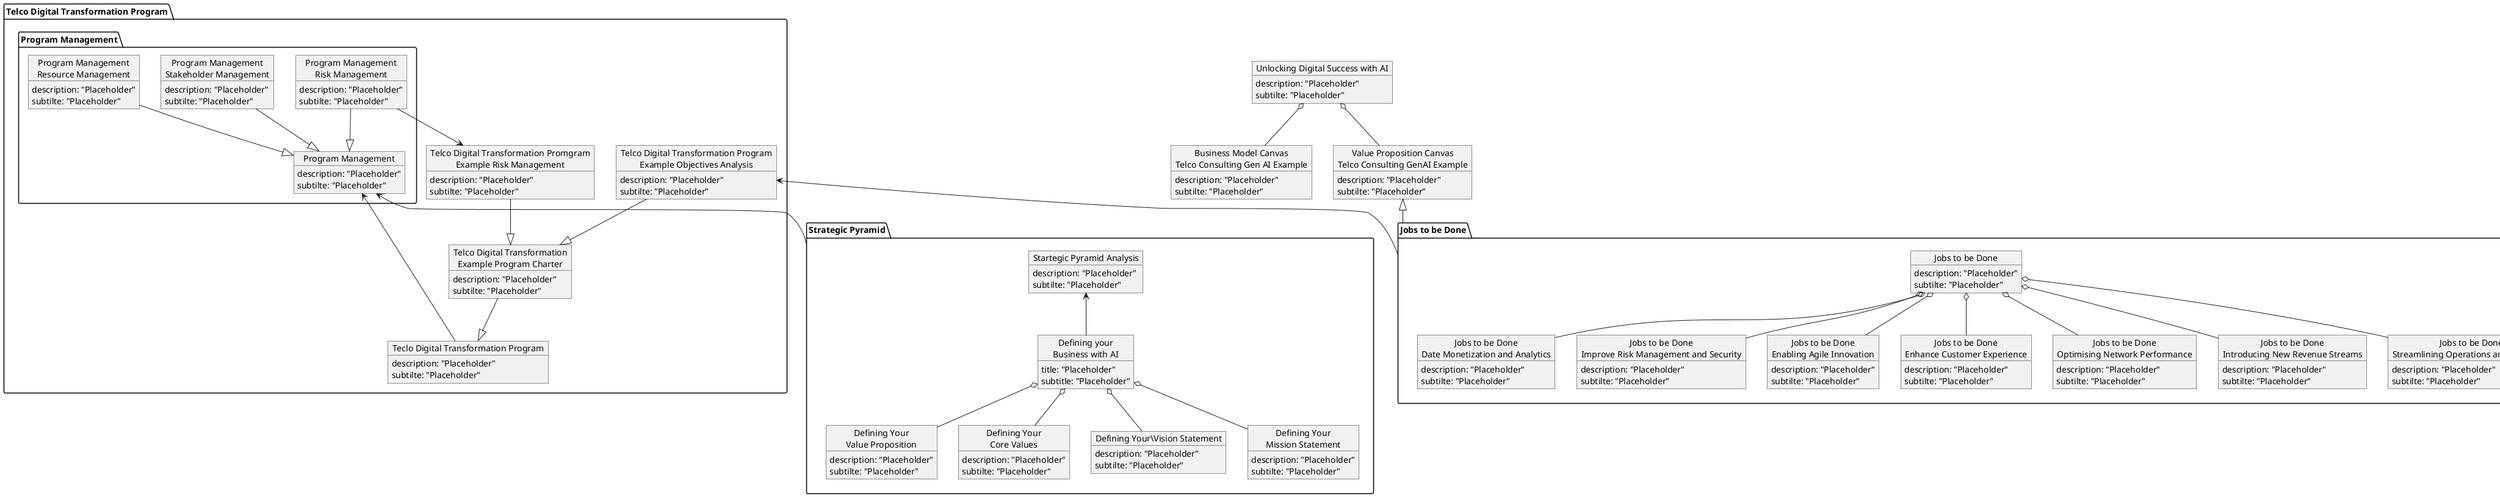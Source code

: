 @startuml

package "Strategic Pyramid" as P_STRATEGY {
	
	object "Startegic Pyramid Analysis" as STRATEGIC_PYRAMID_ANALYSIS  {
		description: "Placeholder"
		subtilte: "Placeholder"
	}



	object "Defining your\nBusiness with AI" as DEF_BUSINESS {
		title: "Placeholder"
		subtitle: "Placeholder"
	}

	object "Defining Your\nValue Proposition" as DEF_VALUE_PROP {
		description: "Placeholder"
		subtilte: "Placeholder"
	}

	object "Defining Your\nCore Values" as DEF_CORE_VALUES {
		description: "Placeholder"
		subtilte: "Placeholder"
	}

	object "Defining Your\Vision Statement" as DEF_VISION_STATE {
		description: "Placeholder"
		subtilte: "Placeholder"
	}

	object "Defining Your\nMission Statement" as DEF_MISSION_STAT {
		description: "Placeholder"
		subtilte: "Placeholder"
	}

	DEF_BUSINESS -u-> STRATEGIC_PYRAMID_ANALYSIS
	DEF_BUSINESS o-- DEF_MISSION_STAT
	DEF_BUSINESS o-- DEF_VALUE_PROP
	DEF_BUSINESS o-- DEF_VISION_STATE 
	DEF_BUSINESS o-- DEF_CORE_VALUES
}



package "Jobs to be Done" as P_JOBS {

	object "Jobs to be Done" as JOBS_TO_BE_DONE {
		description: "Placeholder"
		subtilte: "Placeholder"
	}

	object "Jobs to be Done\nEnhance Customer Experience" as JOBS_ENHANCE_CUSTOMER_EXP {
		description: "Placeholder"
		subtilte: "Placeholder"
	}


	object "Jobs to be Done\nOptimising Network Performance" as JOBS_OPT_NETWORK_PERF {
		description: "Placeholder"
		subtilte: "Placeholder"
	}

	object "Jobs to be Done\nIntroducing New Revenue Streams" as JOBS_NEW_REV_STREAM {
		description: "Placeholder"
		subtilte: "Placeholder"
	}

	object "Jobs to be Done\nStreamlining Operations and Processes" as JOBS_STREAMLINE_OPS {
		description: "Placeholder"
		subtilte: "Placeholder"
	}

	object "Jobs to be Done\nDate Monetization and Analytics" as JOBS_DATA_MON {
		description: "Placeholder"
		subtilte: "Placeholder"
	}

	object "Jobs to be Done\nImprove Risk Management and Security" as JOBS_RISK_SEC {
		description: "Placeholder"
		subtilte: "Placeholder"
	}

	object "Jobs to be Done\nEnabling Agile Innovation" as JOBS_EN_AGILE {
		description: "Placeholder"
		subtilte: "Placeholder"
	}

	JOBS_TO_BE_DONE o-d-JOBS_ENHANCE_CUSTOMER_EXP 
	JOBS_TO_BE_DONE o-d- JOBS_OPT_NETWORK_PERF
	JOBS_TO_BE_DONE o-d- JOBS_NEW_REV_STREAM
	JOBS_TO_BE_DONE o-d- JOBS_STREAMLINE_OPS
	JOBS_TO_BE_DONE o-d- JOBS_DATA_MON
	JOBS_TO_BE_DONE o-d- JOBS_RISK_SEC
	JOBS_TO_BE_DONE o-d- JOBS_EN_AGILE
}



object "Unlocking Digital Success with AI" as UNLOCK_AI  {
	description: "Placeholder"
	subtilte: "Placeholder"
}

object "Value Proposition Canvas\nTelco Consulting GenAI Example" as VPC_GEN_AI {
	description: "Placeholder"
	subtilte: "Placeholder"
}

P_JOBS -u-|> VPC_GEN_AI

object "Business Model Canvas\nTelco Consulting Gen AI Example" as BMC_GEN_AI  {
	description: "Placeholder"
	subtilte: "Placeholder"
}

UNLOCK_AI o-- VPC_GEN_AI 
UNLOCK_AI o-- BMC_GEN_AI  



package "Telco Digital Transformation Program" as P_TELCO_PROGRAM {

	package "Program Management" as P_PROGAM_MANAGEMENT {

		object "Program Management" as PROGRAM_MANAGEMENT  {
			description: "Placeholder"
			subtilte: "Placeholder"
		}

		object "Program Management\nRisk Management" as RISK_MANAGEMENT  {
			description: "Placeholder"
			subtilte: "Placeholder"
		}

		object "Program Management\nStakeholder Management" as STAKEHOLDER_MANAGEMENT  {
			description: "Placeholder"
			subtilte: "Placeholder"
		}

		object "Program Management\nResource Management" as RESOURCE_MANAGEMENT  {
			description: "Placeholder"
			subtilte: "Placeholder"
		}

		RISK_MANAGEMENT --|> PROGRAM_MANAGEMENT
		STAKEHOLDER_MANAGEMENT --|> PROGRAM_MANAGEMENT
		RESOURCE_MANAGEMENT --|> PROGRAM_MANAGEMENT
		P_STRATEGY -u-> PROGRAM_MANAGEMENT
	}

	object "Teclo Digital Transformation Program" as TELCO_PROGRAM  {
		description: "Placeholder"
		subtilte: "Placeholder"
	}

	TELCO_PROGRAM --> PROGRAM_MANAGEMENT

	object "Telco Digital Transformation\nExample Program Charter" as TELCO_PROGRAM_CHARTER  {
		description: "Placeholder"
		subtilte: "Placeholder"
	}

	object "Telco Digital Transformation Promgram\nExample Risk Management" as TELCO_PROGRAM_RISK  {
		description: "Placeholder"
		subtilte: "Placeholder"
	}

	object "Telco Digital Transformation Program\nExample Objectives Analysis" as TELCO_PROGRAM_OBJECTIVES {
		description: "Placeholder"
		subtilte: "Placeholder"
	}

	TELCO_PROGRAM_CHARTER --|> TELCO_PROGRAM
	TELCO_PROGRAM_RISK --|> TELCO_PROGRAM_CHARTER
	RISK_MANAGEMENT --> TELCO_PROGRAM_RISK
	TELCO_PROGRAM_OBJECTIVES --|> TELCO_PROGRAM_CHARTER
	P_JOBS -u-> TELCO_PROGRAM_OBJECTIVES

}


@enduml